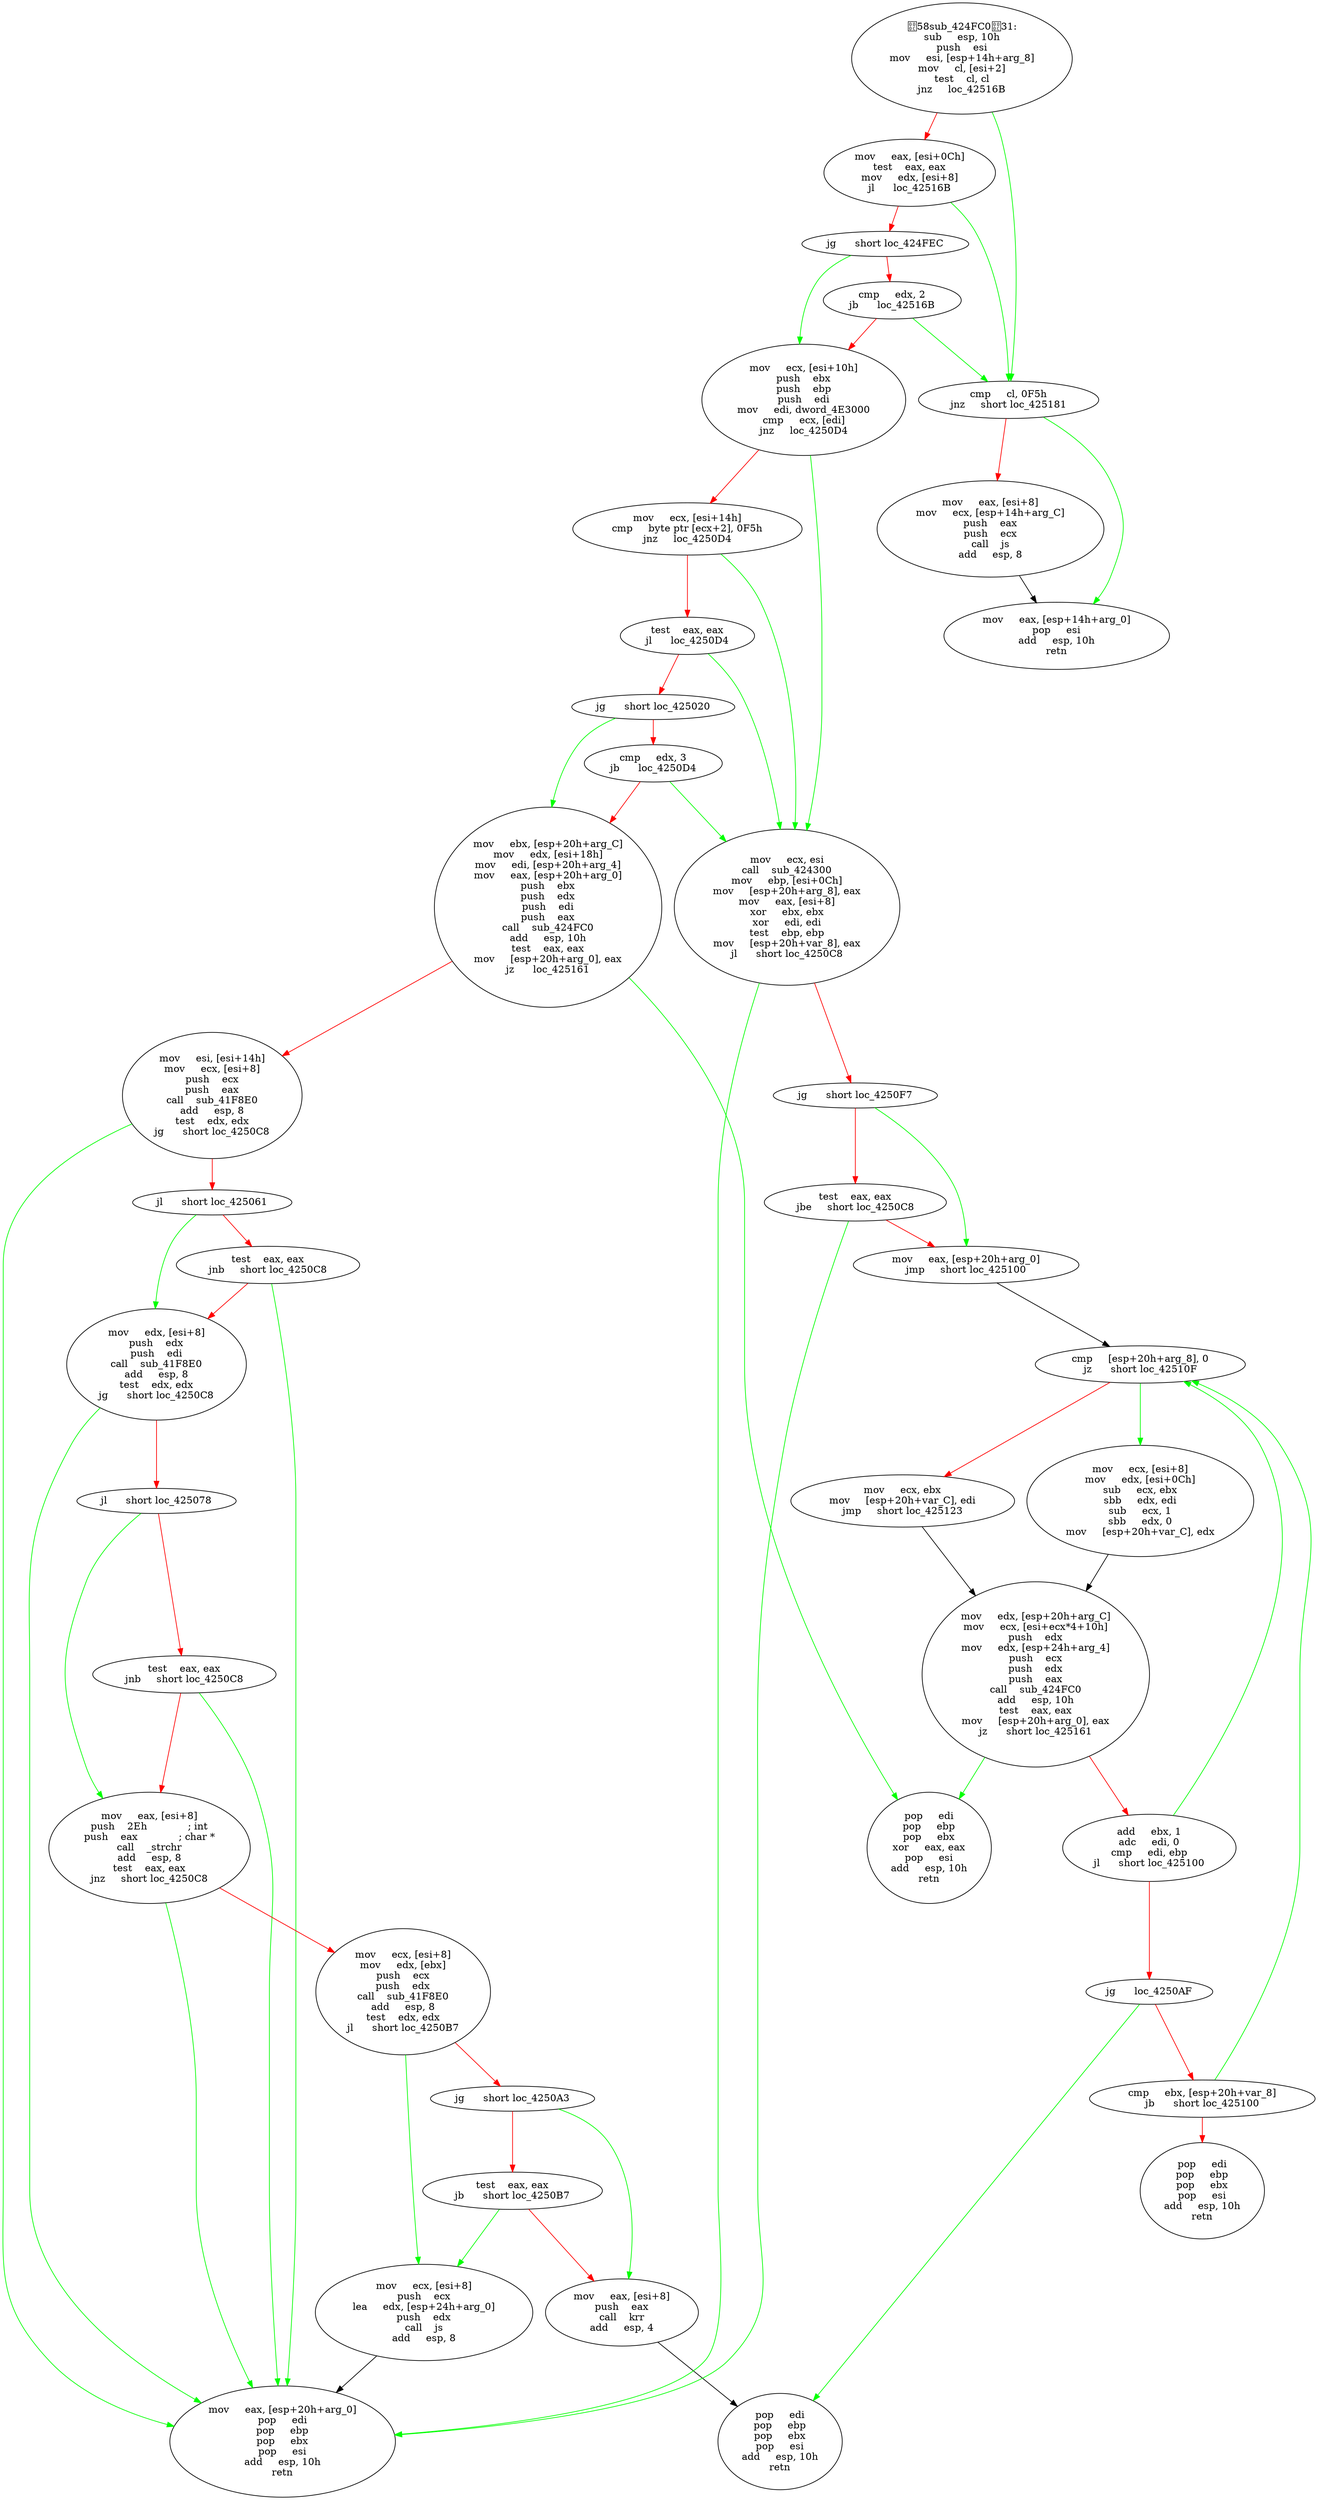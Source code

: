 digraph G{
Node0 [label = "58sub_424FC031:
sub     esp, 10h
push    esi
mov     esi, [esp+14h+arg_8]
mov     cl, [esi+2]
test    cl, cl
jnz     loc_42516B"]
Node1 [label = "mov     eax, [esi+0Ch]
test    eax, eax
mov     edx, [esi+8]
jl      loc_42516B"]
Node2 [label = "jg      short loc_424FEC"]
Node3 [label = "cmp     edx, 2
jb      loc_42516B"]
Node4 [label = "mov     ecx, [esi+10h]
push    ebx
push    ebp
push    edi
mov     edi, dword_4E3000
cmp     ecx, [edi]
jnz     loc_4250D4"]
Node5 [label = "mov     ecx, [esi+14h]
cmp     byte ptr [ecx+2], 0F5h
jnz     loc_4250D4"]
Node6 [label = "test    eax, eax
jl      loc_4250D4"]
Node7 [label = "jg      short loc_425020"]
Node8 [label = "cmp     edx, 3
jb      loc_4250D4"]
Node9 [label = "mov     ebx, [esp+20h+arg_C]
mov     edx, [esi+18h]
mov     edi, [esp+20h+arg_4]
mov     eax, [esp+20h+arg_0]
push    ebx
push    edx
push    edi
push    eax
call    sub_424FC0
add     esp, 10h
test    eax, eax
mov     [esp+20h+arg_0], eax
jz      loc_425161"]
Node10 [label = "mov     esi, [esi+14h]
mov     ecx, [esi+8]
push    ecx
push    eax
call    sub_41F8E0
add     esp, 8
test    edx, edx
jg      short loc_4250C8"]
Node11 [label = "jl      short loc_425061"]
Node12 [label = "test    eax, eax
jnb     short loc_4250C8"]
Node13 [label = "mov     edx, [esi+8]
push    edx
push    edi
call    sub_41F8E0
add     esp, 8
test    edx, edx
jg      short loc_4250C8"]
Node14 [label = "jl      short loc_425078"]
Node15 [label = "test    eax, eax
jnb     short loc_4250C8"]
Node16 [label = "mov     eax, [esi+8]
push    2Eh             ; int
push    eax             ; char *
call    _strchr
add     esp, 8
test    eax, eax
jnz     short loc_4250C8"]
Node17 [label = "mov     ecx, [esi+8]
mov     edx, [ebx]
push    ecx
push    edx
call    sub_41F8E0
add     esp, 8
test    edx, edx
jl      short loc_4250B7"]
Node18 [label = "jg      short loc_4250A3"]
Node19 [label = "test    eax, eax
jb      short loc_4250B7"]
Node20 [label = "mov     eax, [esi+8]
push    eax
call    krr
add     esp, 4"]
Node21 [label = "pop     edi
pop     ebp
pop     ebx
pop     esi
add     esp, 10h
retn"]
Node22 [label = "mov     ecx, [esi+8]
push    ecx
lea     edx, [esp+24h+arg_0]
push    edx
call    js
add     esp, 8"]
Node23 [label = "mov     eax, [esp+20h+arg_0]
pop     edi
pop     ebp
pop     ebx
pop     esi
add     esp, 10h
retn"]
Node24 [label = "mov     ecx, esi
call    sub_424300
mov     ebp, [esi+0Ch]
mov     [esp+20h+arg_8], eax
mov     eax, [esi+8]
xor     ebx, ebx
xor     edi, edi
test    ebp, ebp
mov     [esp+20h+var_8], eax
jl      short loc_4250C8"]
Node25 [label = "jg      short loc_4250F7"]
Node26 [label = "test    eax, eax
jbe     short loc_4250C8"]
Node27 [label = "mov     eax, [esp+20h+arg_0]
jmp     short loc_425100"]
Node28 [label = "cmp     [esp+20h+arg_8], 0
jz      short loc_42510F"]
Node29 [label = "mov     ecx, ebx
mov     [esp+20h+var_C], edi
jmp     short loc_425123"]
Node30 [label = "mov     ecx, [esi+8]
mov     edx, [esi+0Ch]
sub     ecx, ebx
sbb     edx, edi
sub     ecx, 1
sbb     edx, 0
mov     [esp+20h+var_C], edx"]
Node31 [label = "mov     edx, [esp+20h+arg_C]
mov     ecx, [esi+ecx*4+10h]
push    edx
mov     edx, [esp+24h+arg_4]
push    ecx
push    edx
push    eax
call    sub_424FC0
add     esp, 10h
test    eax, eax
mov     [esp+20h+arg_0], eax
jz      short loc_425161"]
Node32 [label = "add     ebx, 1
adc     edi, 0
cmp     edi, ebp
jl      short loc_425100"]
Node33 [label = "jg      loc_4250AF"]
Node34 [label = "cmp     ebx, [esp+20h+var_8]
jb      short loc_425100"]
Node35 [label = "pop     edi
pop     ebp
pop     ebx
pop     esi
add     esp, 10h
retn"]
Node36 [label = "pop     edi
pop     ebp
pop     ebx
xor     eax, eax
pop     esi
add     esp, 10h
retn"]
Node37 [label = "cmp     cl, 0F5h
jnz     short loc_425181"]
Node38 [label = "mov     eax, [esi+8]
mov     ecx, [esp+14h+arg_C]
push    eax
push    ecx
call    js
add     esp, 8"]
Node39 [label = "mov     eax, [esp+14h+arg_0]
pop     esi
add     esp, 10h
retn"]
Node0 -> Node1 [color = "red"]
Node0 -> Node37 [color = "green"]
Node1 -> Node2 [color = "red"]
Node1 -> Node37 [color = "green"]
Node2 -> Node3 [color = "red"]
Node2 -> Node4 [color = "green"]
Node3 -> Node4 [color = "red"]
Node3 -> Node37 [color = "green"]
Node4 -> Node5 [color = "red"]
Node4 -> Node24 [color = "green"]
Node5 -> Node6 [color = "red"]
Node5 -> Node24 [color = "green"]
Node6 -> Node7 [color = "red"]
Node6 -> Node24 [color = "green"]
Node7 -> Node8 [color = "red"]
Node7 -> Node9 [color = "green"]
Node8 -> Node9 [color = "red"]
Node8 -> Node24 [color = "green"]
Node9 -> Node10 [color = "red"]
Node9 -> Node36 [color = "green"]
Node10 -> Node11 [color = "red"]
Node10 -> Node23 [color = "green"]
Node11 -> Node12 [color = "red"]
Node11 -> Node13 [color = "green"]
Node12 -> Node13 [color = "red"]
Node12 -> Node23 [color = "green"]
Node13 -> Node14 [color = "red"]
Node13 -> Node23 [color = "green"]
Node14 -> Node15 [color = "red"]
Node14 -> Node16 [color = "green"]
Node15 -> Node16 [color = "red"]
Node15 -> Node23 [color = "green"]
Node16 -> Node17 [color = "red"]
Node16 -> Node23 [color = "green"]
Node17 -> Node18 [color = "red"]
Node17 -> Node22 [color = "green"]
Node18 -> Node19 [color = "red"]
Node18 -> Node20 [color = "green"]
Node19 -> Node20 [color = "red"]
Node19 -> Node22 [color = "green"]
Node20 -> Node21 [color = "black"]
Node22 -> Node23 [color = "black"]
Node24 -> Node23 [color = "green"]
Node24 -> Node25 [color = "red"]
Node25 -> Node26 [color = "red"]
Node25 -> Node27 [color = "green"]
Node26 -> Node23 [color = "green"]
Node26 -> Node27 [color = "red"]
Node27 -> Node28 [color = "black"]
Node28 -> Node29 [color = "red"]
Node28 -> Node30 [color = "green"]
Node29 -> Node31 [color = "black"]
Node30 -> Node31 [color = "black"]
Node31 -> Node32 [color = "red"]
Node31 -> Node36 [color = "green"]
Node32 -> Node28 [color = "green"]
Node32 -> Node33 [color = "red"]
Node33 -> Node21 [color = "green"]
Node33 -> Node34 [color = "red"]
Node34 -> Node28 [color = "green"]
Node34 -> Node35 [color = "red"]
Node37 -> Node38 [color = "red"]
Node37 -> Node39 [color = "green"]
Node38 -> Node39 [color = "black"]
}